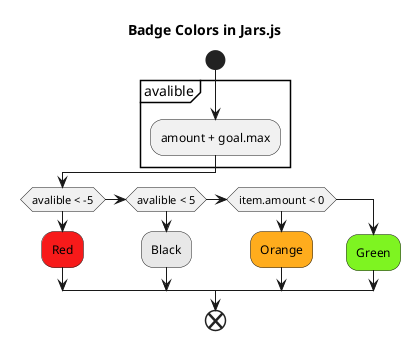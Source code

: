 @startuml

title: Badge Colors in Jars.js

start
partition avalible {
  :amount + goal.max;
}

if (avalible < -5)
#f71a1a:Red;
else if (avalible < 5)
#e8e8e8:Black;
else if (item.amount < 0)
#ffac1d:Orange;
else
#7ef421:Green;
endif
end
@enduml
